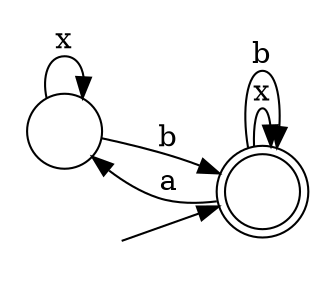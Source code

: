 digraph Automaton {
  rankdir = LR;
  0 [shape=circle,label=""];
  0 -> 0 [label="x"]
  0 -> 1 [label="b"]
  1 [shape=doublecircle,label=""];
  initial [shape=plaintext,label=""];
  initial -> 1
  1 -> 0 [label="a"]
  1 -> 1 [label="x"]
  1 -> 1 [label="b"]
}
